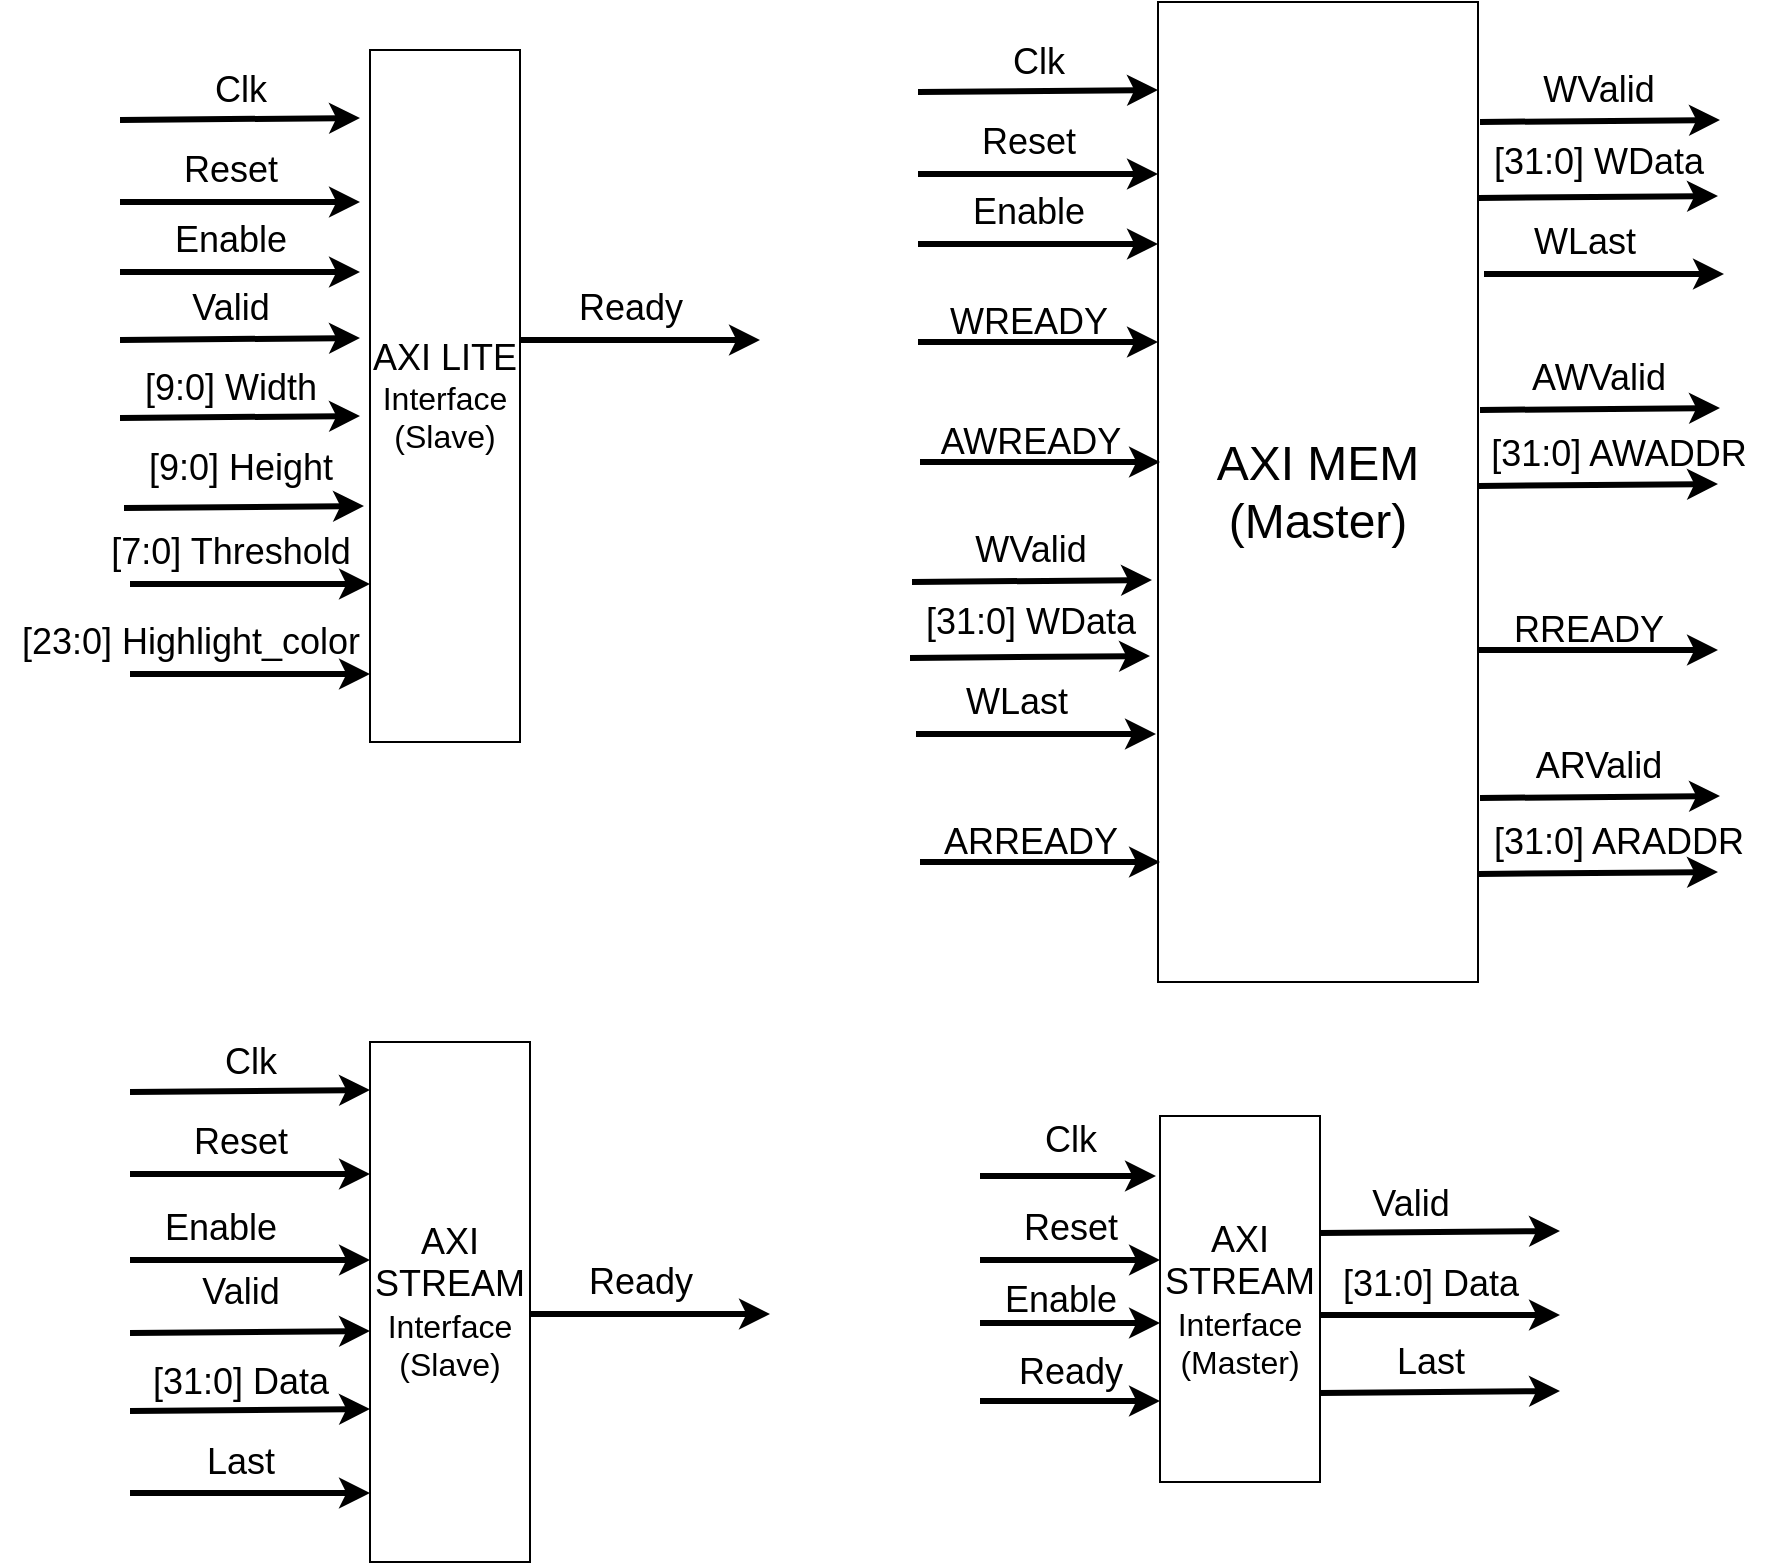 <mxfile version="26.2.14">
  <diagram name="Page-1" id="OkErCemOwEuDAzPWgcps">
    <mxGraphModel dx="946" dy="1755" grid="1" gridSize="10" guides="1" tooltips="1" connect="1" arrows="1" fold="1" page="1" pageScale="1" pageWidth="827" pageHeight="1169" math="0" shadow="0">
      <root>
        <mxCell id="0" />
        <mxCell id="1" parent="0" />
        <mxCell id="W14jXyaXf3J3MWAlNBi8-1" value="&lt;font style=&quot;font-size: 18px;&quot;&gt;AXI STREAM&lt;/font&gt;&lt;div&gt;&lt;font size=&quot;3&quot;&gt;Interface&lt;/font&gt;&lt;/div&gt;&lt;div&gt;&lt;font size=&quot;3&quot;&gt;(Slave)&lt;/font&gt;&lt;/div&gt;" style="rounded=0;whiteSpace=wrap;html=1;" parent="1" vertex="1">
          <mxGeometry x="185" y="120" width="80" height="260" as="geometry" />
        </mxCell>
        <mxCell id="W14jXyaXf3J3MWAlNBi8-2" value="&lt;font style=&quot;font-size: 18px;&quot;&gt;AXI LITE&lt;/font&gt;&lt;div&gt;&lt;font size=&quot;3&quot;&gt;Interface&lt;/font&gt;&lt;/div&gt;&lt;div&gt;&lt;font size=&quot;3&quot;&gt;(Slave)&lt;/font&gt;&lt;/div&gt;" style="whiteSpace=wrap;html=1;" parent="1" vertex="1">
          <mxGeometry x="185" y="-376" width="75" height="346" as="geometry" />
        </mxCell>
        <mxCell id="W14jXyaXf3J3MWAlNBi8-3" value="&lt;font style=&quot;font-size: 24px;&quot;&gt;AXI MEM (Master)&lt;/font&gt;" style="whiteSpace=wrap;html=1;" parent="1" vertex="1">
          <mxGeometry x="579" y="-400" width="160" height="490" as="geometry" />
        </mxCell>
        <mxCell id="W14jXyaXf3J3MWAlNBi8-4" value="&lt;font style=&quot;font-size: 18px;&quot;&gt;AXI STREAM&lt;/font&gt;&lt;div&gt;&lt;font size=&quot;3&quot;&gt;Interface&lt;/font&gt;&lt;/div&gt;&lt;div&gt;&lt;font size=&quot;3&quot;&gt;(Master)&lt;/font&gt;&lt;/div&gt;" style="rounded=0;whiteSpace=wrap;html=1;" parent="1" vertex="1">
          <mxGeometry x="580" y="157" width="80" height="183" as="geometry" />
        </mxCell>
        <mxCell id="W14jXyaXf3J3MWAlNBi8-5" value="" style="endArrow=classic;html=1;rounded=0;strokeWidth=3;" parent="1" edge="1">
          <mxGeometry width="50" height="50" relative="1" as="geometry">
            <mxPoint x="490" y="187" as="sourcePoint" />
            <mxPoint x="578" y="187" as="targetPoint" />
          </mxGeometry>
        </mxCell>
        <mxCell id="W14jXyaXf3J3MWAlNBi8-6" value="&lt;font style=&quot;font-size: 18px;&quot;&gt;Clk&lt;/font&gt;" style="text;html=1;align=center;verticalAlign=middle;resizable=0;points=[];autosize=1;strokeColor=none;fillColor=none;" parent="1" vertex="1">
          <mxGeometry x="510" y="149" width="50" height="40" as="geometry" />
        </mxCell>
        <mxCell id="W14jXyaXf3J3MWAlNBi8-7" value="" style="endArrow=classic;html=1;rounded=0;entryX=0;entryY=0.209;entryDx=0;entryDy=0;entryPerimeter=0;strokeWidth=3;" parent="1" edge="1">
          <mxGeometry width="50" height="50" relative="1" as="geometry">
            <mxPoint x="490" y="260.5" as="sourcePoint" />
            <mxPoint x="580" y="260.5" as="targetPoint" />
          </mxGeometry>
        </mxCell>
        <mxCell id="W14jXyaXf3J3MWAlNBi8-8" value="&lt;font style=&quot;font-size: 18px;&quot;&gt;Reset&lt;/font&gt;" style="text;html=1;align=center;verticalAlign=middle;resizable=0;points=[];autosize=1;strokeColor=none;fillColor=none;" parent="1" vertex="1">
          <mxGeometry x="500" y="193" width="70" height="40" as="geometry" />
        </mxCell>
        <mxCell id="W14jXyaXf3J3MWAlNBi8-9" value="" style="endArrow=classic;html=1;rounded=0;entryX=0;entryY=0.209;entryDx=0;entryDy=0;entryPerimeter=0;strokeWidth=3;" parent="1" edge="1">
          <mxGeometry width="50" height="50" relative="1" as="geometry">
            <mxPoint x="490" y="299.5" as="sourcePoint" />
            <mxPoint x="580" y="299.5" as="targetPoint" />
          </mxGeometry>
        </mxCell>
        <mxCell id="W14jXyaXf3J3MWAlNBi8-10" value="&lt;font style=&quot;font-size: 18px;&quot;&gt;Ready&lt;/font&gt;" style="text;html=1;align=center;verticalAlign=middle;resizable=0;points=[];autosize=1;strokeColor=none;fillColor=none;" parent="1" vertex="1">
          <mxGeometry x="495" y="264.5" width="80" height="40" as="geometry" />
        </mxCell>
        <mxCell id="W14jXyaXf3J3MWAlNBi8-12" value="" style="endArrow=classic;html=1;rounded=0;strokeWidth=3;" parent="1" edge="1">
          <mxGeometry width="50" height="50" relative="1" as="geometry">
            <mxPoint x="660" y="215.5" as="sourcePoint" />
            <mxPoint x="780" y="214.5" as="targetPoint" />
          </mxGeometry>
        </mxCell>
        <mxCell id="W14jXyaXf3J3MWAlNBi8-13" value="&lt;font style=&quot;font-size: 18px;&quot;&gt;Valid&lt;/font&gt;" style="text;html=1;align=center;verticalAlign=middle;resizable=0;points=[];autosize=1;strokeColor=none;fillColor=none;" parent="1" vertex="1">
          <mxGeometry x="675" y="180.5" width="60" height="40" as="geometry" />
        </mxCell>
        <mxCell id="W14jXyaXf3J3MWAlNBi8-14" value="" style="endArrow=classic;html=1;rounded=0;strokeWidth=3;" parent="1" edge="1">
          <mxGeometry width="50" height="50" relative="1" as="geometry">
            <mxPoint x="660" y="256.5" as="sourcePoint" />
            <mxPoint x="780" y="256.5" as="targetPoint" />
          </mxGeometry>
        </mxCell>
        <mxCell id="W14jXyaXf3J3MWAlNBi8-15" value="&lt;font style=&quot;font-size: 18px;&quot;&gt;[31:0] Data&lt;/font&gt;" style="text;html=1;align=center;verticalAlign=middle;resizable=0;points=[];autosize=1;strokeColor=none;fillColor=none;" parent="1" vertex="1">
          <mxGeometry x="660" y="220.5" width="110" height="40" as="geometry" />
        </mxCell>
        <mxCell id="W14jXyaXf3J3MWAlNBi8-16" value="" style="endArrow=classic;html=1;rounded=0;strokeWidth=3;" parent="1" edge="1">
          <mxGeometry width="50" height="50" relative="1" as="geometry">
            <mxPoint x="660" y="295.5" as="sourcePoint" />
            <mxPoint x="780" y="294.5" as="targetPoint" />
          </mxGeometry>
        </mxCell>
        <mxCell id="W14jXyaXf3J3MWAlNBi8-17" value="&lt;font style=&quot;font-size: 18px;&quot;&gt;Last&lt;/font&gt;" style="text;html=1;align=center;verticalAlign=middle;resizable=0;points=[];autosize=1;strokeColor=none;fillColor=none;" parent="1" vertex="1">
          <mxGeometry x="685" y="259.5" width="60" height="40" as="geometry" />
        </mxCell>
        <mxCell id="W14jXyaXf3J3MWAlNBi8-18" value="" style="endArrow=classic;html=1;rounded=0;strokeWidth=3;" parent="1" edge="1">
          <mxGeometry width="50" height="50" relative="1" as="geometry">
            <mxPoint x="65" y="145" as="sourcePoint" />
            <mxPoint x="185" y="144" as="targetPoint" />
          </mxGeometry>
        </mxCell>
        <mxCell id="W14jXyaXf3J3MWAlNBi8-19" value="&lt;font style=&quot;font-size: 18px;&quot;&gt;Clk&lt;/font&gt;" style="text;html=1;align=center;verticalAlign=middle;resizable=0;points=[];autosize=1;strokeColor=none;fillColor=none;" parent="1" vertex="1">
          <mxGeometry x="100" y="110" width="50" height="40" as="geometry" />
        </mxCell>
        <mxCell id="W14jXyaXf3J3MWAlNBi8-20" value="" style="endArrow=classic;html=1;rounded=0;strokeWidth=3;" parent="1" edge="1">
          <mxGeometry width="50" height="50" relative="1" as="geometry">
            <mxPoint x="65" y="186" as="sourcePoint" />
            <mxPoint x="185" y="186" as="targetPoint" />
          </mxGeometry>
        </mxCell>
        <mxCell id="W14jXyaXf3J3MWAlNBi8-21" value="&lt;span style=&quot;font-size: 18px;&quot;&gt;Reset&lt;/span&gt;" style="text;html=1;align=center;verticalAlign=middle;resizable=0;points=[];autosize=1;strokeColor=none;fillColor=none;" parent="1" vertex="1">
          <mxGeometry x="85" y="150" width="70" height="40" as="geometry" />
        </mxCell>
        <mxCell id="W14jXyaXf3J3MWAlNBi8-22" value="" style="endArrow=classic;html=1;rounded=0;strokeWidth=3;" parent="1" edge="1">
          <mxGeometry width="50" height="50" relative="1" as="geometry">
            <mxPoint x="65" y="265.5" as="sourcePoint" />
            <mxPoint x="185" y="264.5" as="targetPoint" />
          </mxGeometry>
        </mxCell>
        <mxCell id="W14jXyaXf3J3MWAlNBi8-23" value="&lt;font style=&quot;font-size: 18px;&quot;&gt;Valid&lt;/font&gt;" style="text;html=1;align=center;verticalAlign=middle;resizable=0;points=[];autosize=1;strokeColor=none;fillColor=none;" parent="1" vertex="1">
          <mxGeometry x="90" y="224.5" width="60" height="40" as="geometry" />
        </mxCell>
        <mxCell id="W14jXyaXf3J3MWAlNBi8-24" value="" style="endArrow=classic;html=1;rounded=0;strokeWidth=3;" parent="1" edge="1">
          <mxGeometry width="50" height="50" relative="1" as="geometry">
            <mxPoint x="65" y="304.5" as="sourcePoint" />
            <mxPoint x="185" y="303.5" as="targetPoint" />
          </mxGeometry>
        </mxCell>
        <mxCell id="W14jXyaXf3J3MWAlNBi8-25" value="&lt;span style=&quot;font-size: 18px;&quot;&gt;[31:0] Data&lt;/span&gt;" style="text;html=1;align=center;verticalAlign=middle;resizable=0;points=[];autosize=1;strokeColor=none;fillColor=none;" parent="1" vertex="1">
          <mxGeometry x="65" y="269.5" width="110" height="40" as="geometry" />
        </mxCell>
        <mxCell id="W14jXyaXf3J3MWAlNBi8-26" value="" style="endArrow=classic;html=1;rounded=0;strokeWidth=3;" parent="1" edge="1">
          <mxGeometry width="50" height="50" relative="1" as="geometry">
            <mxPoint x="65" y="345.5" as="sourcePoint" />
            <mxPoint x="185" y="345.5" as="targetPoint" />
          </mxGeometry>
        </mxCell>
        <mxCell id="W14jXyaXf3J3MWAlNBi8-27" value="&lt;span style=&quot;font-size: 18px;&quot;&gt;Last&lt;/span&gt;" style="text;html=1;align=center;verticalAlign=middle;resizable=0;points=[];autosize=1;strokeColor=none;fillColor=none;" parent="1" vertex="1">
          <mxGeometry x="90" y="309.5" width="60" height="40" as="geometry" />
        </mxCell>
        <mxCell id="W14jXyaXf3J3MWAlNBi8-33" value="" style="endArrow=classic;html=1;rounded=0;strokeWidth=3;" parent="1" edge="1">
          <mxGeometry width="50" height="50" relative="1" as="geometry">
            <mxPoint x="265" y="256" as="sourcePoint" />
            <mxPoint x="385" y="256" as="targetPoint" />
          </mxGeometry>
        </mxCell>
        <mxCell id="W14jXyaXf3J3MWAlNBi8-34" value="&lt;span style=&quot;font-size: 18px;&quot;&gt;Ready&lt;/span&gt;" style="text;html=1;align=center;verticalAlign=middle;resizable=0;points=[];autosize=1;strokeColor=none;fillColor=none;" parent="1" vertex="1">
          <mxGeometry x="280" y="220" width="80" height="40" as="geometry" />
        </mxCell>
        <mxCell id="W14jXyaXf3J3MWAlNBi8-35" value="" style="endArrow=classic;html=1;rounded=0;strokeWidth=3;" parent="1" edge="1">
          <mxGeometry width="50" height="50" relative="1" as="geometry">
            <mxPoint x="60" y="-341" as="sourcePoint" />
            <mxPoint x="180" y="-342" as="targetPoint" />
          </mxGeometry>
        </mxCell>
        <mxCell id="W14jXyaXf3J3MWAlNBi8-36" value="&lt;font style=&quot;font-size: 18px;&quot;&gt;Clk&lt;/font&gt;" style="text;html=1;align=center;verticalAlign=middle;resizable=0;points=[];autosize=1;strokeColor=none;fillColor=none;" parent="1" vertex="1">
          <mxGeometry x="95" y="-376" width="50" height="40" as="geometry" />
        </mxCell>
        <mxCell id="W14jXyaXf3J3MWAlNBi8-37" value="" style="endArrow=classic;html=1;rounded=0;strokeWidth=3;" parent="1" edge="1">
          <mxGeometry width="50" height="50" relative="1" as="geometry">
            <mxPoint x="60" y="-300" as="sourcePoint" />
            <mxPoint x="180" y="-300" as="targetPoint" />
          </mxGeometry>
        </mxCell>
        <mxCell id="W14jXyaXf3J3MWAlNBi8-38" value="&lt;span style=&quot;font-size: 18px;&quot;&gt;Reset&lt;/span&gt;" style="text;html=1;align=center;verticalAlign=middle;resizable=0;points=[];autosize=1;strokeColor=none;fillColor=none;" parent="1" vertex="1">
          <mxGeometry x="80" y="-336" width="70" height="40" as="geometry" />
        </mxCell>
        <mxCell id="W14jXyaXf3J3MWAlNBi8-39" value="" style="endArrow=classic;html=1;rounded=0;strokeWidth=3;" parent="1" edge="1">
          <mxGeometry width="50" height="50" relative="1" as="geometry">
            <mxPoint x="60" y="-231" as="sourcePoint" />
            <mxPoint x="180" y="-232" as="targetPoint" />
          </mxGeometry>
        </mxCell>
        <mxCell id="W14jXyaXf3J3MWAlNBi8-40" value="&lt;font style=&quot;font-size: 18px;&quot;&gt;Valid&lt;/font&gt;" style="text;html=1;align=center;verticalAlign=middle;resizable=0;points=[];autosize=1;strokeColor=none;fillColor=none;" parent="1" vertex="1">
          <mxGeometry x="85" y="-267" width="60" height="40" as="geometry" />
        </mxCell>
        <mxCell id="W14jXyaXf3J3MWAlNBi8-41" value="" style="endArrow=classic;html=1;rounded=0;strokeWidth=3;" parent="1" edge="1">
          <mxGeometry width="50" height="50" relative="1" as="geometry">
            <mxPoint x="60" y="-192" as="sourcePoint" />
            <mxPoint x="180" y="-193" as="targetPoint" />
          </mxGeometry>
        </mxCell>
        <mxCell id="W14jXyaXf3J3MWAlNBi8-42" value="&lt;span style=&quot;font-size: 18px;&quot;&gt;[9:0] Width&lt;/span&gt;" style="text;html=1;align=center;verticalAlign=middle;resizable=0;points=[];autosize=1;strokeColor=none;fillColor=none;" parent="1" vertex="1">
          <mxGeometry x="60" y="-227" width="110" height="40" as="geometry" />
        </mxCell>
        <mxCell id="W14jXyaXf3J3MWAlNBi8-47" value="" style="endArrow=classic;html=1;rounded=0;strokeWidth=3;" parent="1" edge="1">
          <mxGeometry width="50" height="50" relative="1" as="geometry">
            <mxPoint x="260" y="-231" as="sourcePoint" />
            <mxPoint x="380" y="-231" as="targetPoint" />
          </mxGeometry>
        </mxCell>
        <mxCell id="W14jXyaXf3J3MWAlNBi8-48" value="&lt;span style=&quot;font-size: 18px;&quot;&gt;Ready&lt;/span&gt;" style="text;html=1;align=center;verticalAlign=middle;resizable=0;points=[];autosize=1;strokeColor=none;fillColor=none;" parent="1" vertex="1">
          <mxGeometry x="275" y="-267" width="80" height="40" as="geometry" />
        </mxCell>
        <mxCell id="W14jXyaXf3J3MWAlNBi8-49" value="" style="endArrow=classic;html=1;rounded=0;strokeWidth=3;" parent="1" edge="1">
          <mxGeometry width="50" height="50" relative="1" as="geometry">
            <mxPoint x="62" y="-147" as="sourcePoint" />
            <mxPoint x="182" y="-148" as="targetPoint" />
          </mxGeometry>
        </mxCell>
        <mxCell id="W14jXyaXf3J3MWAlNBi8-50" value="&lt;span style=&quot;font-size: 18px;&quot;&gt;[9:0] Height&lt;/span&gt;" style="text;html=1;align=center;verticalAlign=middle;resizable=0;points=[];autosize=1;strokeColor=none;fillColor=none;" parent="1" vertex="1">
          <mxGeometry x="60" y="-187" width="120" height="40" as="geometry" />
        </mxCell>
        <mxCell id="W14jXyaXf3J3MWAlNBi8-59" value="" style="endArrow=classic;html=1;rounded=0;strokeWidth=3;" parent="1" edge="1">
          <mxGeometry width="50" height="50" relative="1" as="geometry">
            <mxPoint x="65" y="-109" as="sourcePoint" />
            <mxPoint x="185" y="-109" as="targetPoint" />
          </mxGeometry>
        </mxCell>
        <mxCell id="W14jXyaXf3J3MWAlNBi8-60" value="&lt;span style=&quot;font-size: 18px;&quot;&gt;[7:0] Threshold&lt;/span&gt;" style="text;html=1;align=center;verticalAlign=middle;resizable=0;points=[];autosize=1;strokeColor=none;fillColor=none;" parent="1" vertex="1">
          <mxGeometry x="45" y="-145" width="140" height="40" as="geometry" />
        </mxCell>
        <mxCell id="W14jXyaXf3J3MWAlNBi8-61" value="" style="endArrow=classic;html=1;rounded=0;strokeWidth=3;" parent="1" edge="1">
          <mxGeometry width="50" height="50" relative="1" as="geometry">
            <mxPoint x="60" y="-265" as="sourcePoint" />
            <mxPoint x="180" y="-265" as="targetPoint" />
          </mxGeometry>
        </mxCell>
        <mxCell id="W14jXyaXf3J3MWAlNBi8-62" value="&lt;span style=&quot;font-size: 18px;&quot;&gt;Enable&lt;/span&gt;" style="text;html=1;align=center;verticalAlign=middle;resizable=0;points=[];autosize=1;strokeColor=none;fillColor=none;" parent="1" vertex="1">
          <mxGeometry x="75" y="-301" width="80" height="40" as="geometry" />
        </mxCell>
        <mxCell id="W14jXyaXf3J3MWAlNBi8-64" value="" style="endArrow=classic;html=1;rounded=0;entryX=0;entryY=0.209;entryDx=0;entryDy=0;entryPerimeter=0;strokeWidth=3;" parent="1" edge="1">
          <mxGeometry width="50" height="50" relative="1" as="geometry">
            <mxPoint x="490" y="229" as="sourcePoint" />
            <mxPoint x="580" y="229" as="targetPoint" />
          </mxGeometry>
        </mxCell>
        <mxCell id="W14jXyaXf3J3MWAlNBi8-65" value="&lt;span style=&quot;font-size: 18px;&quot;&gt;Enable&lt;/span&gt;" style="text;html=1;align=center;verticalAlign=middle;resizable=0;points=[];autosize=1;strokeColor=none;fillColor=none;" parent="1" vertex="1">
          <mxGeometry x="490" y="228.5" width="80" height="40" as="geometry" />
        </mxCell>
        <mxCell id="W14jXyaXf3J3MWAlNBi8-70" value="" style="endArrow=classic;html=1;rounded=0;strokeWidth=3;" parent="1" edge="1">
          <mxGeometry width="50" height="50" relative="1" as="geometry">
            <mxPoint x="65" y="229" as="sourcePoint" />
            <mxPoint x="185" y="229" as="targetPoint" />
          </mxGeometry>
        </mxCell>
        <mxCell id="W14jXyaXf3J3MWAlNBi8-71" value="&lt;span style=&quot;font-size: 18px;&quot;&gt;Enable&lt;/span&gt;" style="text;html=1;align=center;verticalAlign=middle;resizable=0;points=[];autosize=1;strokeColor=none;fillColor=none;" parent="1" vertex="1">
          <mxGeometry x="70" y="193" width="80" height="40" as="geometry" />
        </mxCell>
        <mxCell id="W14jXyaXf3J3MWAlNBi8-72" value="" style="endArrow=classic;html=1;rounded=0;strokeWidth=3;" parent="1" edge="1">
          <mxGeometry width="50" height="50" relative="1" as="geometry">
            <mxPoint x="459" y="-355" as="sourcePoint" />
            <mxPoint x="579" y="-356" as="targetPoint" />
          </mxGeometry>
        </mxCell>
        <mxCell id="W14jXyaXf3J3MWAlNBi8-73" value="&lt;font style=&quot;font-size: 18px;&quot;&gt;Clk&lt;/font&gt;" style="text;html=1;align=center;verticalAlign=middle;resizable=0;points=[];autosize=1;strokeColor=none;fillColor=none;" parent="1" vertex="1">
          <mxGeometry x="494" y="-390" width="50" height="40" as="geometry" />
        </mxCell>
        <mxCell id="W14jXyaXf3J3MWAlNBi8-74" value="" style="endArrow=classic;html=1;rounded=0;strokeWidth=3;" parent="1" edge="1">
          <mxGeometry width="50" height="50" relative="1" as="geometry">
            <mxPoint x="459" y="-314" as="sourcePoint" />
            <mxPoint x="579" y="-314" as="targetPoint" />
          </mxGeometry>
        </mxCell>
        <mxCell id="W14jXyaXf3J3MWAlNBi8-75" value="&lt;span style=&quot;font-size: 18px;&quot;&gt;Reset&lt;/span&gt;" style="text;html=1;align=center;verticalAlign=middle;resizable=0;points=[];autosize=1;strokeColor=none;fillColor=none;" parent="1" vertex="1">
          <mxGeometry x="479" y="-350" width="70" height="40" as="geometry" />
        </mxCell>
        <mxCell id="W14jXyaXf3J3MWAlNBi8-76" value="" style="endArrow=classic;html=1;rounded=0;strokeWidth=3;" parent="1" edge="1">
          <mxGeometry width="50" height="50" relative="1" as="geometry">
            <mxPoint x="459" y="-279" as="sourcePoint" />
            <mxPoint x="579" y="-279" as="targetPoint" />
          </mxGeometry>
        </mxCell>
        <mxCell id="W14jXyaXf3J3MWAlNBi8-77" value="&lt;span style=&quot;font-size: 18px;&quot;&gt;Enable&lt;/span&gt;" style="text;html=1;align=center;verticalAlign=middle;resizable=0;points=[];autosize=1;strokeColor=none;fillColor=none;" parent="1" vertex="1">
          <mxGeometry x="474" y="-315" width="80" height="40" as="geometry" />
        </mxCell>
        <mxCell id="W14jXyaXf3J3MWAlNBi8-78" value="" style="endArrow=classic;html=1;rounded=0;strokeWidth=3;" parent="1" edge="1">
          <mxGeometry width="50" height="50" relative="1" as="geometry">
            <mxPoint x="740" y="-340" as="sourcePoint" />
            <mxPoint x="860" y="-341" as="targetPoint" />
          </mxGeometry>
        </mxCell>
        <mxCell id="W14jXyaXf3J3MWAlNBi8-79" value="&lt;font style=&quot;font-size: 18px;&quot;&gt;WValid&lt;/font&gt;" style="text;html=1;align=center;verticalAlign=middle;resizable=0;points=[];autosize=1;strokeColor=none;fillColor=none;" parent="1" vertex="1">
          <mxGeometry x="759" y="-376" width="80" height="40" as="geometry" />
        </mxCell>
        <mxCell id="W14jXyaXf3J3MWAlNBi8-82" value="" style="endArrow=classic;html=1;rounded=0;strokeWidth=3;" parent="1" edge="1">
          <mxGeometry width="50" height="50" relative="1" as="geometry">
            <mxPoint x="739" y="-302" as="sourcePoint" />
            <mxPoint x="859" y="-303" as="targetPoint" />
          </mxGeometry>
        </mxCell>
        <mxCell id="W14jXyaXf3J3MWAlNBi8-83" value="&lt;span style=&quot;font-size: 18px;&quot;&gt;[31:0] WData&lt;/span&gt;" style="text;html=1;align=center;verticalAlign=middle;resizable=0;points=[];autosize=1;strokeColor=none;fillColor=none;" parent="1" vertex="1">
          <mxGeometry x="734" y="-340" width="130" height="40" as="geometry" />
        </mxCell>
        <mxCell id="W14jXyaXf3J3MWAlNBi8-84" value="" style="endArrow=classic;html=1;rounded=0;strokeWidth=3;" parent="1" edge="1">
          <mxGeometry width="50" height="50" relative="1" as="geometry">
            <mxPoint x="742" y="-264" as="sourcePoint" />
            <mxPoint x="862" y="-264" as="targetPoint" />
          </mxGeometry>
        </mxCell>
        <mxCell id="W14jXyaXf3J3MWAlNBi8-85" value="&lt;span style=&quot;font-size: 18px;&quot;&gt;WLast&lt;/span&gt;" style="text;html=1;align=center;verticalAlign=middle;resizable=0;points=[];autosize=1;strokeColor=none;fillColor=none;" parent="1" vertex="1">
          <mxGeometry x="757" y="-300" width="70" height="40" as="geometry" />
        </mxCell>
        <mxCell id="W14jXyaXf3J3MWAlNBi8-87" value="" style="endArrow=classic;html=1;rounded=0;strokeWidth=3;" parent="1" edge="1">
          <mxGeometry width="50" height="50" relative="1" as="geometry">
            <mxPoint x="459" y="-230" as="sourcePoint" />
            <mxPoint x="579" y="-230" as="targetPoint" />
          </mxGeometry>
        </mxCell>
        <mxCell id="W14jXyaXf3J3MWAlNBi8-88" value="&lt;span style=&quot;font-size: 18px;&quot;&gt;WREADY&lt;/span&gt;" style="text;html=1;align=center;verticalAlign=middle;resizable=0;points=[];autosize=1;strokeColor=none;fillColor=none;" parent="1" vertex="1">
          <mxGeometry x="464" y="-260" width="100" height="40" as="geometry" />
        </mxCell>
        <mxCell id="W14jXyaXf3J3MWAlNBi8-89" value="" style="endArrow=classic;html=1;rounded=0;strokeWidth=3;" parent="1" edge="1">
          <mxGeometry width="50" height="50" relative="1" as="geometry">
            <mxPoint x="460" y="-170" as="sourcePoint" />
            <mxPoint x="580" y="-170" as="targetPoint" />
          </mxGeometry>
        </mxCell>
        <mxCell id="W14jXyaXf3J3MWAlNBi8-90" value="&lt;span style=&quot;font-size: 18px;&quot;&gt;AWREADY&lt;/span&gt;" style="text;html=1;align=center;verticalAlign=middle;resizable=0;points=[];autosize=1;strokeColor=none;fillColor=none;" parent="1" vertex="1">
          <mxGeometry x="460" y="-200" width="110" height="40" as="geometry" />
        </mxCell>
        <mxCell id="W14jXyaXf3J3MWAlNBi8-91" value="" style="endArrow=classic;html=1;rounded=0;strokeWidth=3;" parent="1" edge="1">
          <mxGeometry width="50" height="50" relative="1" as="geometry">
            <mxPoint x="740" y="-196" as="sourcePoint" />
            <mxPoint x="860" y="-197" as="targetPoint" />
          </mxGeometry>
        </mxCell>
        <mxCell id="W14jXyaXf3J3MWAlNBi8-92" value="&lt;font style=&quot;font-size: 18px;&quot;&gt;AWValid&lt;/font&gt;" style="text;html=1;align=center;verticalAlign=middle;resizable=0;points=[];autosize=1;strokeColor=none;fillColor=none;" parent="1" vertex="1">
          <mxGeometry x="754" y="-232" width="90" height="40" as="geometry" />
        </mxCell>
        <mxCell id="W14jXyaXf3J3MWAlNBi8-93" value="" style="endArrow=classic;html=1;rounded=0;strokeWidth=3;" parent="1" edge="1">
          <mxGeometry width="50" height="50" relative="1" as="geometry">
            <mxPoint x="739" y="-158" as="sourcePoint" />
            <mxPoint x="859" y="-159" as="targetPoint" />
          </mxGeometry>
        </mxCell>
        <mxCell id="W14jXyaXf3J3MWAlNBi8-94" value="&lt;span style=&quot;font-size: 18px;&quot;&gt;[31:0] AWADDR&lt;/span&gt;" style="text;html=1;align=center;verticalAlign=middle;resizable=0;points=[];autosize=1;strokeColor=none;fillColor=none;" parent="1" vertex="1">
          <mxGeometry x="734" y="-194" width="150" height="40" as="geometry" />
        </mxCell>
        <mxCell id="W14jXyaXf3J3MWAlNBi8-97" value="" style="endArrow=classic;html=1;rounded=0;strokeWidth=3;" parent="1" edge="1">
          <mxGeometry width="50" height="50" relative="1" as="geometry">
            <mxPoint x="460" y="30" as="sourcePoint" />
            <mxPoint x="580" y="30" as="targetPoint" />
          </mxGeometry>
        </mxCell>
        <mxCell id="W14jXyaXf3J3MWAlNBi8-98" value="&lt;span style=&quot;font-size: 18px;&quot;&gt;ARREADY&lt;/span&gt;" style="text;html=1;align=center;verticalAlign=middle;resizable=0;points=[];autosize=1;strokeColor=none;fillColor=none;" parent="1" vertex="1">
          <mxGeometry x="460" width="110" height="40" as="geometry" />
        </mxCell>
        <mxCell id="W14jXyaXf3J3MWAlNBi8-99" value="" style="endArrow=classic;html=1;rounded=0;strokeWidth=3;" parent="1" edge="1">
          <mxGeometry width="50" height="50" relative="1" as="geometry">
            <mxPoint x="739" y="-76" as="sourcePoint" />
            <mxPoint x="859" y="-76" as="targetPoint" />
          </mxGeometry>
        </mxCell>
        <mxCell id="W14jXyaXf3J3MWAlNBi8-100" value="&lt;span style=&quot;font-size: 18px;&quot;&gt;RREADY&lt;/span&gt;" style="text;html=1;align=center;verticalAlign=middle;resizable=0;points=[];autosize=1;strokeColor=none;fillColor=none;" parent="1" vertex="1">
          <mxGeometry x="744" y="-106" width="100" height="40" as="geometry" />
        </mxCell>
        <mxCell id="W14jXyaXf3J3MWAlNBi8-101" value="" style="endArrow=classic;html=1;rounded=0;strokeWidth=3;" parent="1" edge="1">
          <mxGeometry width="50" height="50" relative="1" as="geometry">
            <mxPoint x="456" y="-110" as="sourcePoint" />
            <mxPoint x="576" y="-111" as="targetPoint" />
          </mxGeometry>
        </mxCell>
        <mxCell id="W14jXyaXf3J3MWAlNBi8-102" value="&lt;font style=&quot;font-size: 18px;&quot;&gt;WValid&lt;/font&gt;" style="text;html=1;align=center;verticalAlign=middle;resizable=0;points=[];autosize=1;strokeColor=none;fillColor=none;" parent="1" vertex="1">
          <mxGeometry x="475" y="-146" width="80" height="40" as="geometry" />
        </mxCell>
        <mxCell id="W14jXyaXf3J3MWAlNBi8-103" value="" style="endArrow=classic;html=1;rounded=0;strokeWidth=3;" parent="1" edge="1">
          <mxGeometry width="50" height="50" relative="1" as="geometry">
            <mxPoint x="455" y="-72" as="sourcePoint" />
            <mxPoint x="575" y="-73" as="targetPoint" />
          </mxGeometry>
        </mxCell>
        <mxCell id="W14jXyaXf3J3MWAlNBi8-104" value="&lt;span style=&quot;font-size: 18px;&quot;&gt;[31:0] WData&lt;/span&gt;" style="text;html=1;align=center;verticalAlign=middle;resizable=0;points=[];autosize=1;strokeColor=none;fillColor=none;" parent="1" vertex="1">
          <mxGeometry x="450" y="-110" width="130" height="40" as="geometry" />
        </mxCell>
        <mxCell id="W14jXyaXf3J3MWAlNBi8-105" value="" style="endArrow=classic;html=1;rounded=0;strokeWidth=3;" parent="1" edge="1">
          <mxGeometry width="50" height="50" relative="1" as="geometry">
            <mxPoint x="458" y="-34" as="sourcePoint" />
            <mxPoint x="578" y="-34" as="targetPoint" />
          </mxGeometry>
        </mxCell>
        <mxCell id="W14jXyaXf3J3MWAlNBi8-106" value="&lt;span style=&quot;font-size: 18px;&quot;&gt;WLast&lt;/span&gt;" style="text;html=1;align=center;verticalAlign=middle;resizable=0;points=[];autosize=1;strokeColor=none;fillColor=none;" parent="1" vertex="1">
          <mxGeometry x="473" y="-70" width="70" height="40" as="geometry" />
        </mxCell>
        <mxCell id="W14jXyaXf3J3MWAlNBi8-107" value="" style="endArrow=classic;html=1;rounded=0;strokeWidth=3;" parent="1" edge="1">
          <mxGeometry width="50" height="50" relative="1" as="geometry">
            <mxPoint x="740" y="-2" as="sourcePoint" />
            <mxPoint x="860" y="-3" as="targetPoint" />
          </mxGeometry>
        </mxCell>
        <mxCell id="W14jXyaXf3J3MWAlNBi8-108" value="&lt;font style=&quot;font-size: 18px;&quot;&gt;ARValid&lt;/font&gt;" style="text;html=1;align=center;verticalAlign=middle;resizable=0;points=[];autosize=1;strokeColor=none;fillColor=none;" parent="1" vertex="1">
          <mxGeometry x="754" y="-38" width="90" height="40" as="geometry" />
        </mxCell>
        <mxCell id="W14jXyaXf3J3MWAlNBi8-109" value="" style="endArrow=classic;html=1;rounded=0;strokeWidth=3;" parent="1" edge="1">
          <mxGeometry width="50" height="50" relative="1" as="geometry">
            <mxPoint x="739" y="36" as="sourcePoint" />
            <mxPoint x="859" y="35" as="targetPoint" />
          </mxGeometry>
        </mxCell>
        <mxCell id="W14jXyaXf3J3MWAlNBi8-110" value="&lt;span style=&quot;font-size: 18px;&quot;&gt;[31:0] ARADDR&lt;/span&gt;" style="text;html=1;align=center;verticalAlign=middle;resizable=0;points=[];autosize=1;strokeColor=none;fillColor=none;" parent="1" vertex="1">
          <mxGeometry x="734" width="150" height="40" as="geometry" />
        </mxCell>
        <mxCell id="TrqOiVvpSJzKMJnMXrGs-5" value="" style="endArrow=classic;html=1;rounded=0;strokeWidth=3;" edge="1" parent="1">
          <mxGeometry width="50" height="50" relative="1" as="geometry">
            <mxPoint x="65" y="-64" as="sourcePoint" />
            <mxPoint x="185" y="-64" as="targetPoint" />
          </mxGeometry>
        </mxCell>
        <mxCell id="TrqOiVvpSJzKMJnMXrGs-6" value="&lt;span style=&quot;font-size: 18px;&quot;&gt;[23:0] Highlight_color&lt;/span&gt;" style="text;html=1;align=center;verticalAlign=middle;resizable=0;points=[];autosize=1;strokeColor=none;fillColor=none;" vertex="1" parent="1">
          <mxGeometry y="-100" width="190" height="40" as="geometry" />
        </mxCell>
      </root>
    </mxGraphModel>
  </diagram>
</mxfile>
